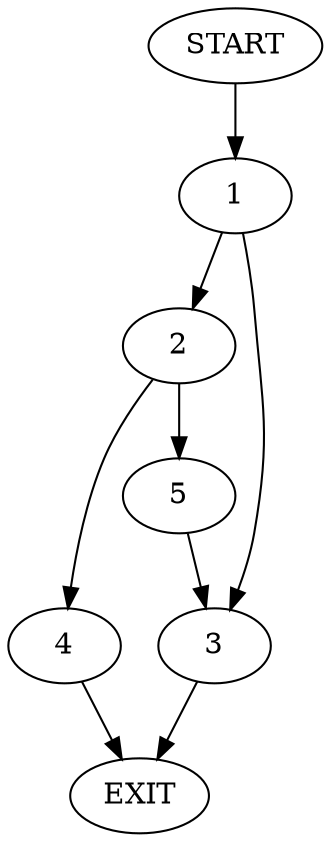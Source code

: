 digraph {
0 [label="START"];
1;
2;
3;
4;
5;
6 [label="EXIT"];
0 -> 1;
1 -> 2;
1 -> 3;
2 -> 4;
2 -> 5;
3 -> 6;
5 -> 3;
4 -> 6;
}